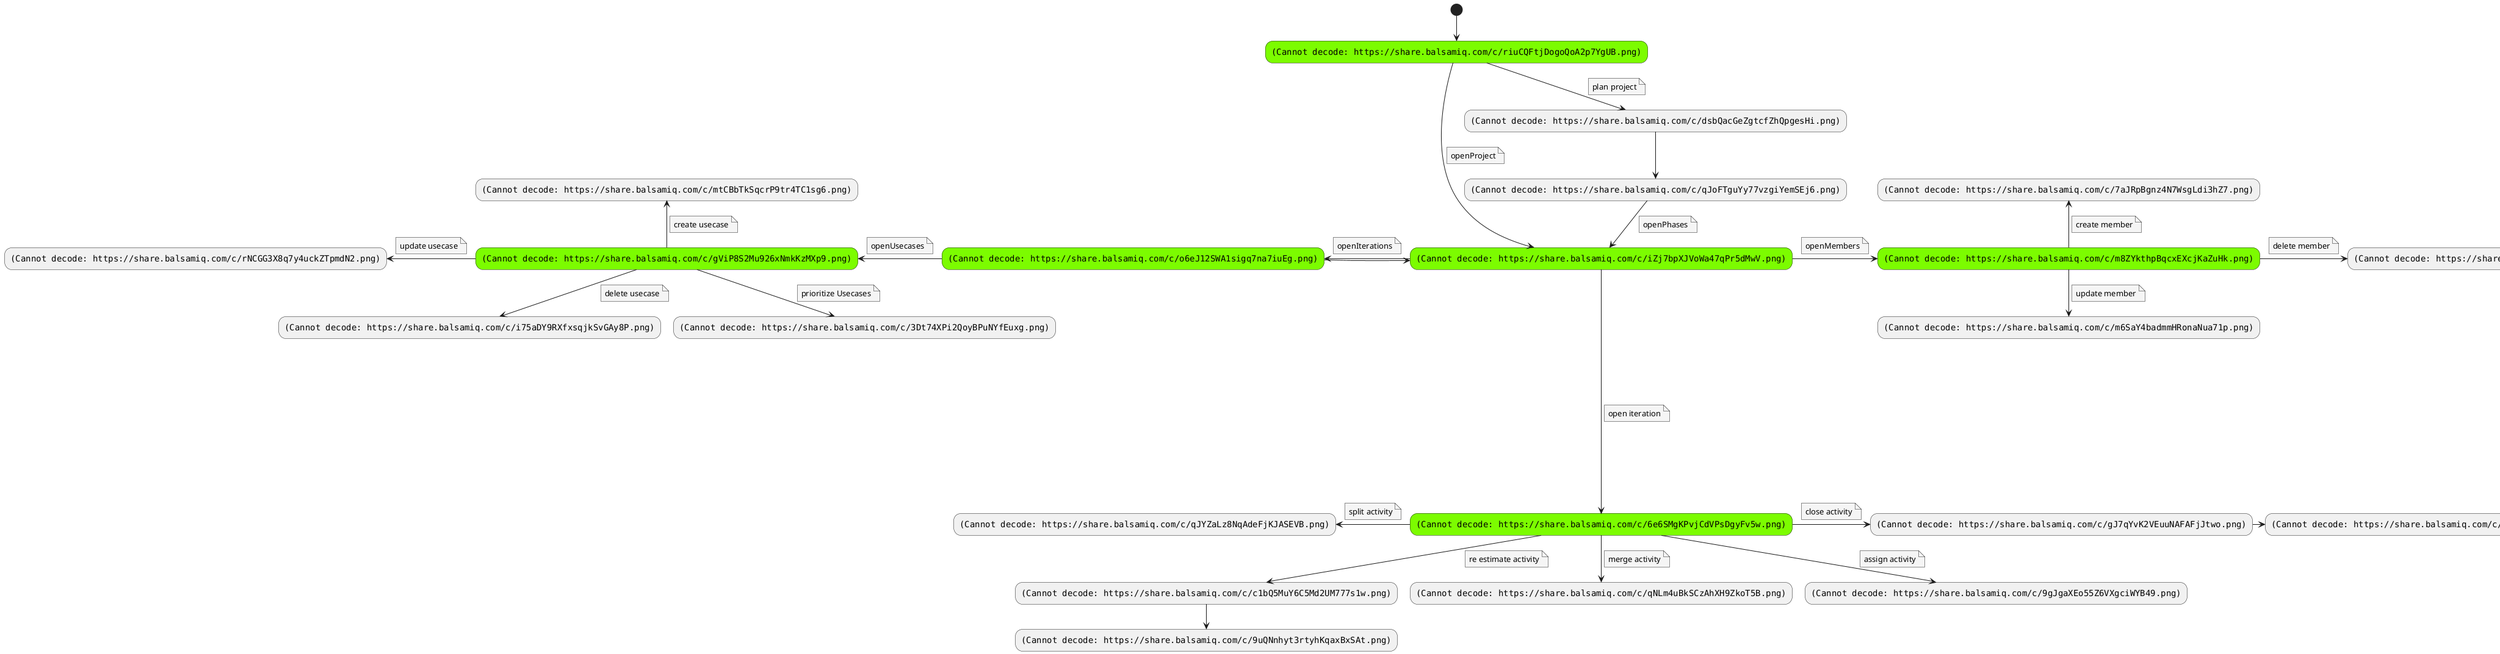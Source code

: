 @startuml


skinparam {
    NoteBackgroundColor #whiteSmoke
    StateBackgroundColor #green
}

(*) -down-> "<img:https://share.balsamiq.com/c/riuCQFtjDogoQoA2p7YgUB.png>" as initProject #LawnGreen

initProject -down-> "<img:https://share.balsamiq.com/c/dsbQacGeZgtcfZhQpgesHi.png>" as planProject
    note on link
        plan project
    end note

planProject -down-> "<img:https://share.balsamiq.com/c/qJoFTguYy77vzgiYemSEj6.png>" as planProjectTwo

planProjectTwo -down-> "<img:https://share.balsamiq.com/c/iZj7bpXJVoWa47qPr5dMwV.png>" as projectManagementPhases #LawnGreen
note on link
    openPhases
end note

projectManagementPhases -left-> "<img:https://share.balsamiq.com/c/o6eJ12SWA1sigq7na7iuEg.png>" as projectManagementIterations #LawnGreen
note on link
    openIterations
end note

projectManagementIterations -right-> projectManagementPhases

initProject -down--> projectManagementPhases
note on link
    openProject
end note

projectManagementPhases --------right-------> "<img:https://share.balsamiq.com/c/m8ZYkthpBqcxEXcjKaZuHk.png>" as memberManagement #LawnGreen
    note on link
        openMembers
    end note

memberManagement -up-> "<img:https://share.balsamiq.com/c/7aJRpBgnz4N7WsgLdi3hZ7.png>" as createMemberUI
note on link
    create member
end note

memberManagement -right-> "<img:https://share.balsamiq.com/c/btEKp7cr1fhW4R21ZW5xnc.png>" as deleteMemberUI
note on link
    delete member
end note

memberManagement --> "<img:https://share.balsamiq.com/c/m6SaY4badmmHRonaNua71p.png>" as updateMemberUI
note on link
    update member
end note

projectManagementIterations -----------left----------> "<img:https://share.balsamiq.com/c/gViP8S2Mu926xNmkKzMXp9.png>" as usacasesManagement #LawnGreen
note on link
    openUsecases
end note

usacasesManagement -up-> "<img:https://share.balsamiq.com/c/mtCBbTkSqcrP9tr4TC1sg6.png>" as createUsecase
note on link
    create usecase
end note

usacasesManagement --> "<img:https://share.balsamiq.com/c/i75aDY9RXfxsqjkSvGAy8P.png>" as deleteUsecase
note on link
    delete usecase
end note

usacasesManagement -left-> "<img:https://share.balsamiq.com/c/rNCGG3X8q7y4uckZTpmdN2.png>" as updateUsecase
note on link
    update usecase
end note

usacasesManagement --> "<img:https://share.balsamiq.com/c/3Dt74XPi2QoyBPuNYfEuxg.png>" as  prioritizeUseCases
note on link
 prioritize Usecases
end note

projectManagementPhases -down-------> "<img:https://share.balsamiq.com/c/6e6SMgKPvjCdVPsDgyFv5w.png>" as iterationManagement #LawnGreen
note on link
    open iteration
end note

iterationManagement -left-> "<img:https://share.balsamiq.com/c/qJYZaLz8NqAdeFjKJASEVB.png>" as splitActivity
note on link
    split activity
end note

iterationManagement -down-> "<img:https://share.balsamiq.com/c/c1bQ5MuY6C5Md2UM777s1w.png>" as reestimaeteActivity
note on link
    re estimate activity
end note

reestimaeteActivity -down-> "<img:https://share.balsamiq.com/c/9uQNnhyt3rtyhKqaxBxSAt.png>" as reestimaeteActivity2

iterationManagement -down-> "<img:https://share.balsamiq.com/c/qNLm4uBkSCzAhXH9ZkoT5B.png>" as mergeActivity
note on link
    merge activity
end note

iterationManagement -down-> "<img:https://share.balsamiq.com/c/9gJgaXEo55Z6VXgciWYB49.png>" as assignActivity
note on link
    assign activity
end note


iterationManagement -right-> "<img:https://share.balsamiq.com/c/gJ7qYvK2VEuuNAFAFjJtwo.png>" as closeActivity
note on link
    close activity
end note

closeActivity -right-> "<img:https://share.balsamiq.com/c/9UKQQiTsruF5q3LnkgbTmC.png>" as closeActivity2

closeActivity2 -right-> "<img:https://share.balsamiq.com/c/nPUu3xKwZ4epXSKbip5RYs.png>" as closeActivity3

@enduml


